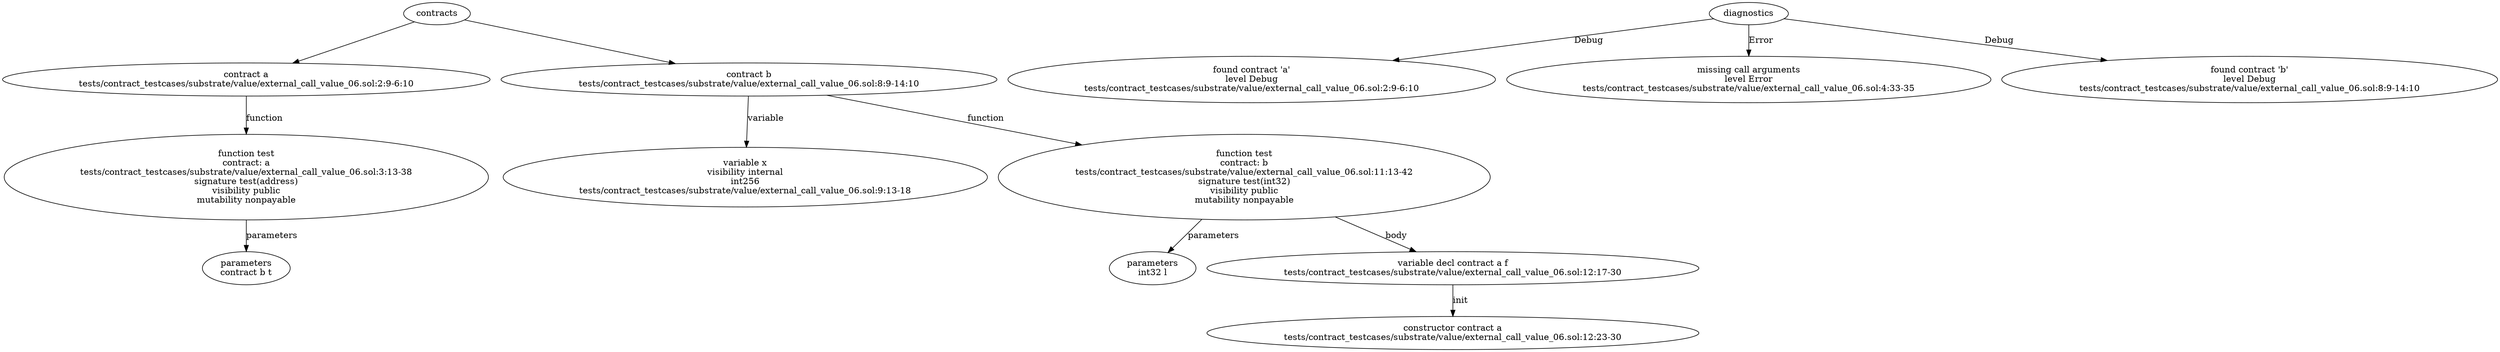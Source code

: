 strict digraph "tests/contract_testcases/substrate/value/external_call_value_06.sol" {
	contract [label="contract a\ntests/contract_testcases/substrate/value/external_call_value_06.sol:2:9-6:10"]
	test [label="function test\ncontract: a\ntests/contract_testcases/substrate/value/external_call_value_06.sol:3:13-38\nsignature test(address)\nvisibility public\nmutability nonpayable"]
	parameters [label="parameters\ncontract b t"]
	contract_4 [label="contract b\ntests/contract_testcases/substrate/value/external_call_value_06.sol:8:9-14:10"]
	var [label="variable x\nvisibility internal\nint256\ntests/contract_testcases/substrate/value/external_call_value_06.sol:9:13-18"]
	test_6 [label="function test\ncontract: b\ntests/contract_testcases/substrate/value/external_call_value_06.sol:11:13-42\nsignature test(int32)\nvisibility public\nmutability nonpayable"]
	parameters_7 [label="parameters\nint32 l"]
	var_decl [label="variable decl contract a f\ntests/contract_testcases/substrate/value/external_call_value_06.sol:12:17-30"]
	constructor [label="constructor contract a\ntests/contract_testcases/substrate/value/external_call_value_06.sol:12:23-30"]
	diagnostic [label="found contract 'a'\nlevel Debug\ntests/contract_testcases/substrate/value/external_call_value_06.sol:2:9-6:10"]
	diagnostic_12 [label="missing call arguments\nlevel Error\ntests/contract_testcases/substrate/value/external_call_value_06.sol:4:33-35"]
	diagnostic_13 [label="found contract 'b'\nlevel Debug\ntests/contract_testcases/substrate/value/external_call_value_06.sol:8:9-14:10"]
	contracts -> contract
	contract -> test [label="function"]
	test -> parameters [label="parameters"]
	contracts -> contract_4
	contract_4 -> var [label="variable"]
	contract_4 -> test_6 [label="function"]
	test_6 -> parameters_7 [label="parameters"]
	test_6 -> var_decl [label="body"]
	var_decl -> constructor [label="init"]
	diagnostics -> diagnostic [label="Debug"]
	diagnostics -> diagnostic_12 [label="Error"]
	diagnostics -> diagnostic_13 [label="Debug"]
}
